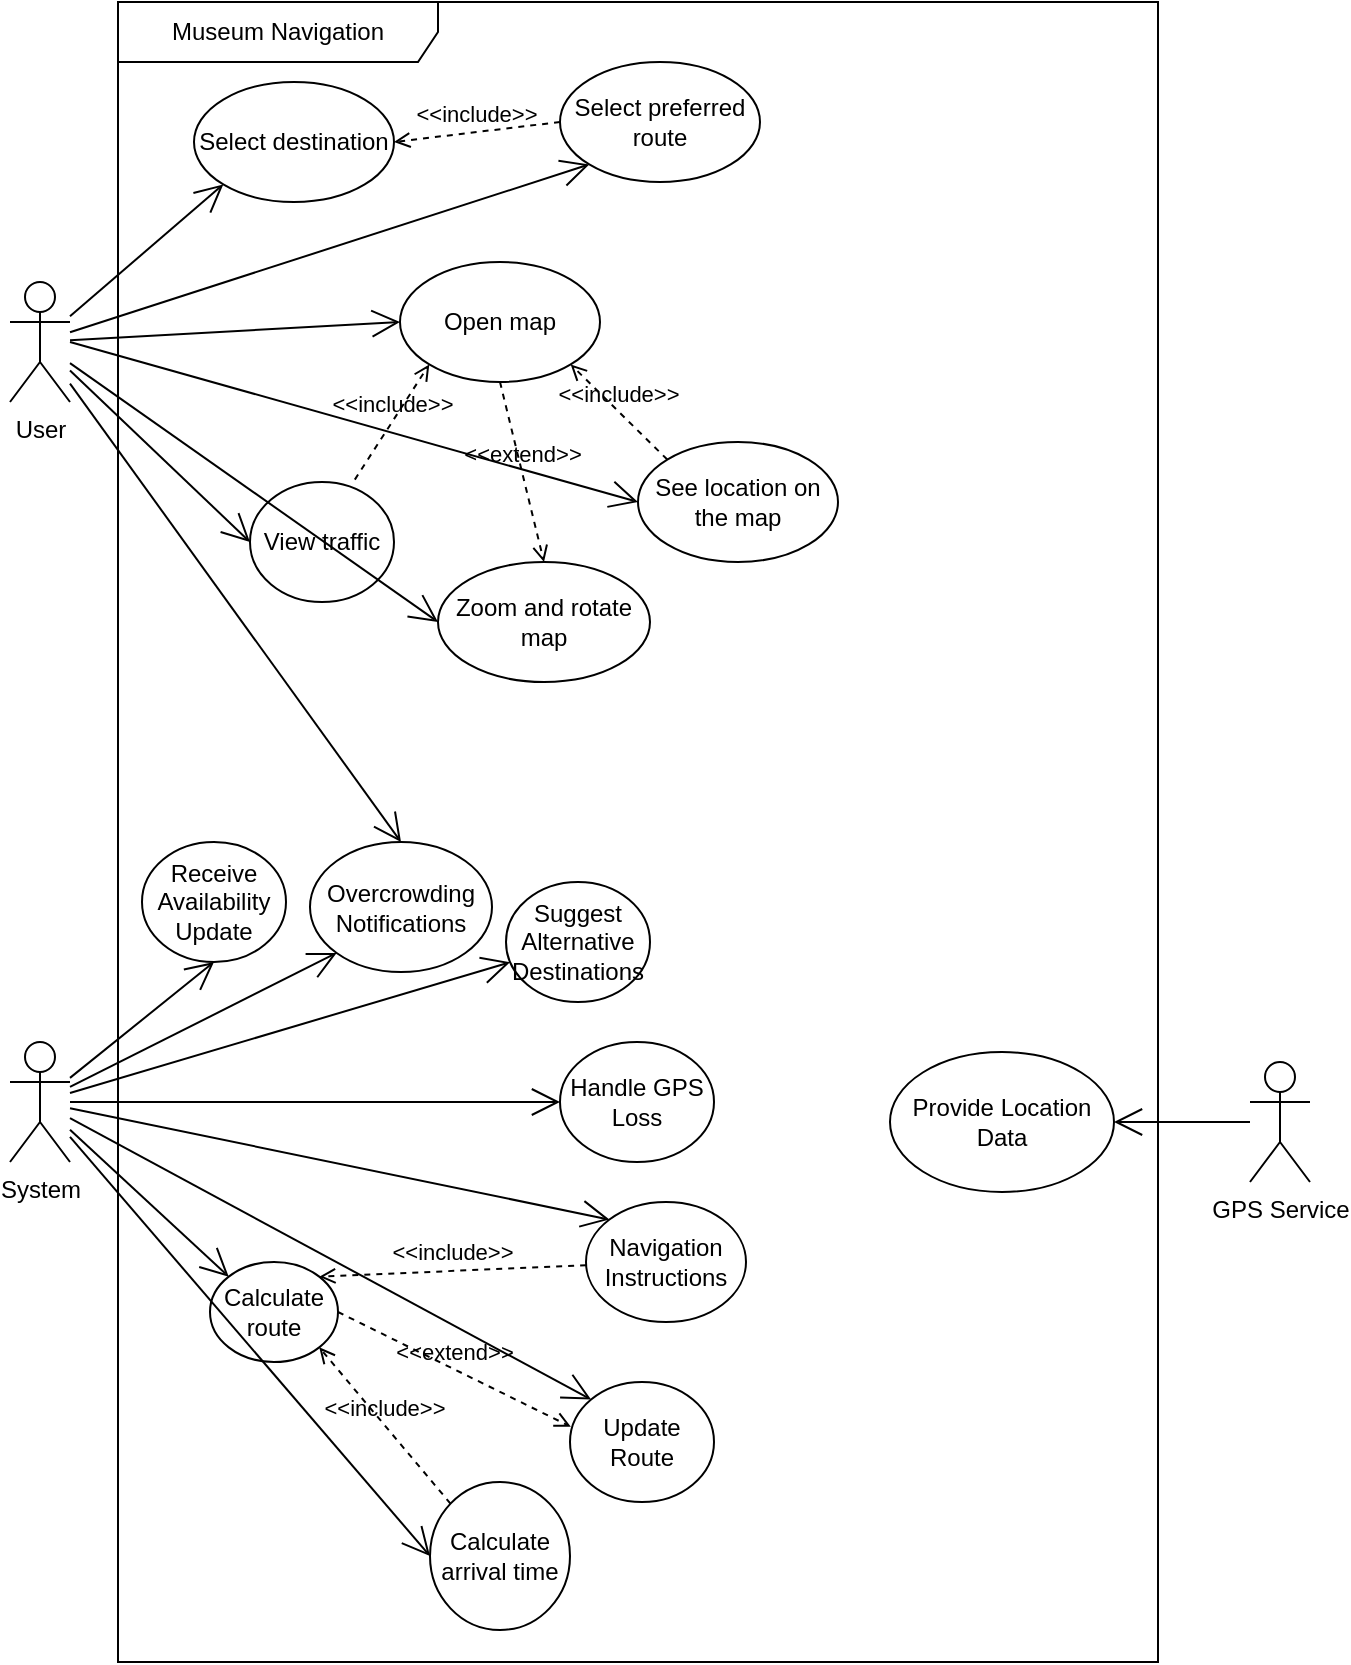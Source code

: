 <mxfile version="26.1.1">
  <diagram name="Page-1" id="qi3lIp9ydv2oDx0npDC7">
    <mxGraphModel dx="2580" dy="2283" grid="1" gridSize="10" guides="1" tooltips="1" connect="1" arrows="1" fold="1" page="1" pageScale="1" pageWidth="827" pageHeight="1169" math="0" shadow="0">
      <root>
        <mxCell id="0" />
        <mxCell id="1" parent="0" />
        <mxCell id="xxnfUtCZBif7c-njbAb_-1" value="&lt;div&gt;Museum Navigation&lt;/div&gt;" style="shape=umlFrame;whiteSpace=wrap;html=1;pointerEvents=0;recursiveResize=0;container=1;collapsible=0;width=160;" parent="1" vertex="1">
          <mxGeometry x="154" y="-450" width="520" height="830" as="geometry" />
        </mxCell>
        <mxCell id="xxnfUtCZBif7c-njbAb_-9" value="Open map" style="ellipse;whiteSpace=wrap;html=1;" parent="xxnfUtCZBif7c-njbAb_-1" vertex="1">
          <mxGeometry x="141" y="130" width="100" height="60" as="geometry" />
        </mxCell>
        <mxCell id="xxnfUtCZBif7c-njbAb_-10" value="See location on the map" style="ellipse;whiteSpace=wrap;html=1;" parent="xxnfUtCZBif7c-njbAb_-1" vertex="1">
          <mxGeometry x="260" y="220" width="100" height="60" as="geometry" />
        </mxCell>
        <mxCell id="xxnfUtCZBif7c-njbAb_-13" value="Select destination" style="ellipse;whiteSpace=wrap;html=1;" parent="xxnfUtCZBif7c-njbAb_-1" vertex="1">
          <mxGeometry x="38" y="40" width="100" height="60" as="geometry" />
        </mxCell>
        <mxCell id="xxnfUtCZBif7c-njbAb_-14" value="Select preferred route" style="ellipse;whiteSpace=wrap;html=1;" parent="xxnfUtCZBif7c-njbAb_-1" vertex="1">
          <mxGeometry x="221" y="30" width="100" height="60" as="geometry" />
        </mxCell>
        <mxCell id="xxnfUtCZBif7c-njbAb_-17" value="Zoom and rotate map" style="ellipse;whiteSpace=wrap;html=1;" parent="xxnfUtCZBif7c-njbAb_-1" vertex="1">
          <mxGeometry x="160" y="280" width="106" height="60" as="geometry" />
        </mxCell>
        <mxCell id="xxnfUtCZBif7c-njbAb_-22" value="Provide Location Data" style="ellipse;whiteSpace=wrap;html=1;" parent="xxnfUtCZBif7c-njbAb_-1" vertex="1">
          <mxGeometry x="386" y="525" width="112" height="70" as="geometry" />
        </mxCell>
        <mxCell id="xxnfUtCZBif7c-njbAb_-27" value="Calculate arrival time" style="ellipse;whiteSpace=wrap;html=1;direction=south;" parent="xxnfUtCZBif7c-njbAb_-1" vertex="1">
          <mxGeometry x="156" y="740" width="70" height="74" as="geometry" />
        </mxCell>
        <mxCell id="xxnfUtCZBif7c-njbAb_-28" value="Calculate route" style="ellipse;whiteSpace=wrap;html=1;" parent="xxnfUtCZBif7c-njbAb_-1" vertex="1">
          <mxGeometry x="46" y="630" width="64" height="50" as="geometry" />
        </mxCell>
        <mxCell id="xxnfUtCZBif7c-njbAb_-29" value="Handle GPS Loss" style="ellipse;whiteSpace=wrap;html=1;" parent="xxnfUtCZBif7c-njbAb_-1" vertex="1">
          <mxGeometry x="221" y="520" width="77" height="60" as="geometry" />
        </mxCell>
        <mxCell id="xxnfUtCZBif7c-njbAb_-30" value="Navigation Instructions" style="ellipse;whiteSpace=wrap;html=1;" parent="xxnfUtCZBif7c-njbAb_-1" vertex="1">
          <mxGeometry x="234" y="600" width="80" height="60" as="geometry" />
        </mxCell>
        <mxCell id="xxnfUtCZBif7c-njbAb_-34" value="Update Route" style="ellipse;whiteSpace=wrap;html=1;" parent="xxnfUtCZBif7c-njbAb_-1" vertex="1">
          <mxGeometry x="226" y="690" width="72" height="60" as="geometry" />
        </mxCell>
        <mxCell id="xxnfUtCZBif7c-njbAb_-35" value="Receive Availability Update" style="ellipse;whiteSpace=wrap;html=1;" parent="xxnfUtCZBif7c-njbAb_-1" vertex="1">
          <mxGeometry x="12" y="420" width="72" height="60" as="geometry" />
        </mxCell>
        <mxCell id="xxnfUtCZBif7c-njbAb_-36" value="Suggest Alternative Destinations" style="ellipse;whiteSpace=wrap;html=1;" parent="xxnfUtCZBif7c-njbAb_-1" vertex="1">
          <mxGeometry x="194" y="440" width="72" height="60" as="geometry" />
        </mxCell>
        <mxCell id="xxnfUtCZBif7c-njbAb_-37" value="Overcrowding Notifications" style="ellipse;whiteSpace=wrap;html=1;" parent="xxnfUtCZBif7c-njbAb_-1" vertex="1">
          <mxGeometry x="96" y="420" width="91" height="65" as="geometry" />
        </mxCell>
        <mxCell id="xxnfUtCZBif7c-njbAb_-51" value="View traffic" style="ellipse;whiteSpace=wrap;html=1;" parent="xxnfUtCZBif7c-njbAb_-1" vertex="1">
          <mxGeometry x="66" y="240" width="72" height="60" as="geometry" />
        </mxCell>
        <mxCell id="Hbn11iiGn2dGavcuRzI4-1" value="&amp;lt;&amp;lt;include&amp;gt;&amp;gt;" style="html=1;verticalAlign=bottom;labelBackgroundColor=none;endArrow=open;endFill=0;dashed=1;rounded=0;entryX=1;entryY=1;entryDx=0;entryDy=0;exitX=0;exitY=1;exitDx=0;exitDy=0;" parent="xxnfUtCZBif7c-njbAb_-1" source="xxnfUtCZBif7c-njbAb_-27" target="xxnfUtCZBif7c-njbAb_-28" edge="1">
          <mxGeometry x="-0.001" width="160" relative="1" as="geometry">
            <mxPoint x="76" y="724.5" as="sourcePoint" />
            <mxPoint x="236" y="724.5" as="targetPoint" />
            <mxPoint as="offset" />
          </mxGeometry>
        </mxCell>
        <mxCell id="Hbn11iiGn2dGavcuRzI4-4" value="&amp;lt;&amp;lt;extend&amp;gt;&amp;gt;" style="html=1;verticalAlign=bottom;labelBackgroundColor=none;endArrow=open;endFill=0;dashed=1;rounded=0;exitX=1;exitY=0.5;exitDx=0;exitDy=0;entryX=0.006;entryY=0.373;entryDx=0;entryDy=0;entryPerimeter=0;" parent="xxnfUtCZBif7c-njbAb_-1" source="xxnfUtCZBif7c-njbAb_-28" target="xxnfUtCZBif7c-njbAb_-34" edge="1">
          <mxGeometry width="160" relative="1" as="geometry">
            <mxPoint x="96" y="701" as="sourcePoint" />
            <mxPoint x="249" y="700.5" as="targetPoint" />
          </mxGeometry>
        </mxCell>
        <mxCell id="Hbn11iiGn2dGavcuRzI4-5" value="&amp;lt;&amp;lt;include&amp;gt;&amp;gt;" style="html=1;verticalAlign=bottom;labelBackgroundColor=none;endArrow=open;endFill=0;dashed=1;rounded=0;entryX=1;entryY=1;entryDx=0;entryDy=0;exitX=0;exitY=0;exitDx=0;exitDy=0;" parent="xxnfUtCZBif7c-njbAb_-1" source="xxnfUtCZBif7c-njbAb_-10" target="xxnfUtCZBif7c-njbAb_-9" edge="1">
          <mxGeometry width="160" relative="1" as="geometry">
            <mxPoint x="316" y="220" as="sourcePoint" />
            <mxPoint x="476" y="220" as="targetPoint" />
          </mxGeometry>
        </mxCell>
        <mxCell id="Hbn11iiGn2dGavcuRzI4-6" value="&amp;lt;&amp;lt;include&amp;gt;&amp;gt;" style="html=1;verticalAlign=bottom;labelBackgroundColor=none;endArrow=open;endFill=0;dashed=1;rounded=0;entryX=1;entryY=0.5;entryDx=0;entryDy=0;exitX=0;exitY=0.5;exitDx=0;exitDy=0;" parent="xxnfUtCZBif7c-njbAb_-1" source="xxnfUtCZBif7c-njbAb_-14" target="xxnfUtCZBif7c-njbAb_-13" edge="1">
          <mxGeometry width="160" relative="1" as="geometry">
            <mxPoint x="200" y="110" as="sourcePoint" />
            <mxPoint x="360" y="110" as="targetPoint" />
          </mxGeometry>
        </mxCell>
        <mxCell id="Hbn11iiGn2dGavcuRzI4-7" value="&amp;lt;&amp;lt;extend&amp;gt;&amp;gt;" style="html=1;verticalAlign=bottom;labelBackgroundColor=none;endArrow=open;endFill=0;dashed=1;rounded=0;exitX=0.5;exitY=1;exitDx=0;exitDy=0;entryX=0.5;entryY=0;entryDx=0;entryDy=0;" parent="xxnfUtCZBif7c-njbAb_-1" source="xxnfUtCZBif7c-njbAb_-9" target="xxnfUtCZBif7c-njbAb_-17" edge="1">
          <mxGeometry width="160" relative="1" as="geometry">
            <mxPoint x="176" y="180" as="sourcePoint" />
            <mxPoint x="336" y="180" as="targetPoint" />
          </mxGeometry>
        </mxCell>
        <mxCell id="Hbn11iiGn2dGavcuRzI4-8" value="&amp;lt;&amp;lt;include&amp;gt;&amp;gt;" style="html=1;verticalAlign=bottom;labelBackgroundColor=none;endArrow=open;endFill=0;dashed=1;rounded=0;entryX=0;entryY=1;entryDx=0;entryDy=0;exitX=0.728;exitY=-0.02;exitDx=0;exitDy=0;exitPerimeter=0;" parent="xxnfUtCZBif7c-njbAb_-1" source="xxnfUtCZBif7c-njbAb_-51" target="xxnfUtCZBif7c-njbAb_-9" edge="1">
          <mxGeometry width="160" relative="1" as="geometry">
            <mxPoint x="126" y="240" as="sourcePoint" />
            <mxPoint x="286" y="240" as="targetPoint" />
          </mxGeometry>
        </mxCell>
        <mxCell id="Hbn11iiGn2dGavcuRzI4-9" value="&amp;lt;&amp;lt;include&amp;gt;&amp;gt;" style="html=1;verticalAlign=bottom;labelBackgroundColor=none;endArrow=open;endFill=0;dashed=1;rounded=0;entryX=1;entryY=0;entryDx=0;entryDy=0;" parent="xxnfUtCZBif7c-njbAb_-1" source="xxnfUtCZBif7c-njbAb_-30" target="xxnfUtCZBif7c-njbAb_-28" edge="1">
          <mxGeometry width="160" relative="1" as="geometry">
            <mxPoint x="176" y="580" as="sourcePoint" />
            <mxPoint x="336" y="580" as="targetPoint" />
          </mxGeometry>
        </mxCell>
        <mxCell id="xxnfUtCZBif7c-njbAb_-2" value="User" style="shape=umlActor;verticalLabelPosition=bottom;verticalAlign=top;html=1;" parent="1" vertex="1">
          <mxGeometry x="100" y="-310" width="30" height="60" as="geometry" />
        </mxCell>
        <mxCell id="xxnfUtCZBif7c-njbAb_-3" value="System" style="shape=umlActor;verticalLabelPosition=bottom;verticalAlign=top;html=1;" parent="1" vertex="1">
          <mxGeometry x="100" y="70" width="30" height="60" as="geometry" />
        </mxCell>
        <mxCell id="xxnfUtCZBif7c-njbAb_-21" value="GPS Service" style="shape=umlActor;verticalLabelPosition=bottom;verticalAlign=top;html=1;" parent="1" vertex="1">
          <mxGeometry x="720" y="80" width="30" height="60" as="geometry" />
        </mxCell>
        <mxCell id="xxnfUtCZBif7c-njbAb_-26" value="" style="endArrow=open;endFill=1;endSize=12;html=1;rounded=0;entryX=1;entryY=0.5;entryDx=0;entryDy=0;" parent="1" source="xxnfUtCZBif7c-njbAb_-21" target="xxnfUtCZBif7c-njbAb_-22" edge="1">
          <mxGeometry width="160" relative="1" as="geometry">
            <mxPoint x="420" y="140" as="sourcePoint" />
            <mxPoint x="580" y="140" as="targetPoint" />
          </mxGeometry>
        </mxCell>
        <mxCell id="Hbn11iiGn2dGavcuRzI4-10" value="" style="endArrow=open;endFill=1;endSize=12;html=1;rounded=0;entryX=0;entryY=1;entryDx=0;entryDy=0;" parent="1" source="xxnfUtCZBif7c-njbAb_-2" target="xxnfUtCZBif7c-njbAb_-13" edge="1">
          <mxGeometry width="160" relative="1" as="geometry">
            <mxPoint x="122" y="-290.5" as="sourcePoint" />
            <mxPoint x="282" y="-290.5" as="targetPoint" />
          </mxGeometry>
        </mxCell>
        <mxCell id="Hbn11iiGn2dGavcuRzI4-11" value="" style="endArrow=open;endFill=1;endSize=12;html=1;rounded=0;entryX=0;entryY=1;entryDx=0;entryDy=0;" parent="1" source="xxnfUtCZBif7c-njbAb_-2" target="xxnfUtCZBif7c-njbAb_-14" edge="1">
          <mxGeometry width="160" relative="1" as="geometry">
            <mxPoint x="140" y="-283" as="sourcePoint" />
            <mxPoint x="217" y="-349" as="targetPoint" />
          </mxGeometry>
        </mxCell>
        <mxCell id="Hbn11iiGn2dGavcuRzI4-12" value="" style="endArrow=open;endFill=1;endSize=12;html=1;rounded=0;entryX=0;entryY=0.5;entryDx=0;entryDy=0;" parent="1" source="xxnfUtCZBif7c-njbAb_-2" target="xxnfUtCZBif7c-njbAb_-9" edge="1">
          <mxGeometry width="160" relative="1" as="geometry">
            <mxPoint x="150" y="-273" as="sourcePoint" />
            <mxPoint x="227" y="-339" as="targetPoint" />
          </mxGeometry>
        </mxCell>
        <mxCell id="Hbn11iiGn2dGavcuRzI4-13" value="" style="endArrow=open;endFill=1;endSize=12;html=1;rounded=0;entryX=0;entryY=0.5;entryDx=0;entryDy=0;" parent="1" source="xxnfUtCZBif7c-njbAb_-2" target="xxnfUtCZBif7c-njbAb_-51" edge="1">
          <mxGeometry width="160" relative="1" as="geometry">
            <mxPoint x="160" y="-263" as="sourcePoint" />
            <mxPoint x="237" y="-329" as="targetPoint" />
          </mxGeometry>
        </mxCell>
        <mxCell id="Hbn11iiGn2dGavcuRzI4-14" value="" style="endArrow=open;endFill=1;endSize=12;html=1;rounded=0;entryX=0;entryY=0.5;entryDx=0;entryDy=0;" parent="1" source="xxnfUtCZBif7c-njbAb_-2" target="xxnfUtCZBif7c-njbAb_-17" edge="1">
          <mxGeometry width="160" relative="1" as="geometry">
            <mxPoint x="170" y="-253" as="sourcePoint" />
            <mxPoint x="247" y="-319" as="targetPoint" />
          </mxGeometry>
        </mxCell>
        <mxCell id="Hbn11iiGn2dGavcuRzI4-20" value="" style="endArrow=open;endFill=1;endSize=12;html=1;rounded=0;entryX=0;entryY=0.5;entryDx=0;entryDy=0;" parent="1" target="xxnfUtCZBif7c-njbAb_-10" edge="1">
          <mxGeometry width="160" relative="1" as="geometry">
            <mxPoint x="130" y="-280" as="sourcePoint" />
            <mxPoint x="307" y="-259" as="targetPoint" />
          </mxGeometry>
        </mxCell>
        <mxCell id="Hbn11iiGn2dGavcuRzI4-21" value="" style="endArrow=open;endFill=1;endSize=12;html=1;rounded=0;entryX=0.5;entryY=0;entryDx=0;entryDy=0;" parent="1" source="xxnfUtCZBif7c-njbAb_-2" target="xxnfUtCZBif7c-njbAb_-37" edge="1">
          <mxGeometry width="160" relative="1" as="geometry">
            <mxPoint x="240" y="-183" as="sourcePoint" />
            <mxPoint x="317" y="-249" as="targetPoint" />
          </mxGeometry>
        </mxCell>
        <mxCell id="Hbn11iiGn2dGavcuRzI4-22" value="" style="endArrow=open;endFill=1;endSize=12;html=1;rounded=0;entryX=0.5;entryY=1;entryDx=0;entryDy=0;" parent="1" source="xxnfUtCZBif7c-njbAb_-3" target="xxnfUtCZBif7c-njbAb_-35" edge="1">
          <mxGeometry width="160" relative="1" as="geometry">
            <mxPoint x="154" y="-10" as="sourcePoint" />
            <mxPoint x="320" y="219" as="targetPoint" />
          </mxGeometry>
        </mxCell>
        <mxCell id="Hbn11iiGn2dGavcuRzI4-24" value="" style="endArrow=open;endFill=1;endSize=12;html=1;rounded=0;entryX=0;entryY=1;entryDx=0;entryDy=0;" parent="1" source="xxnfUtCZBif7c-njbAb_-3" target="xxnfUtCZBif7c-njbAb_-37" edge="1">
          <mxGeometry width="160" relative="1" as="geometry">
            <mxPoint x="122" y="109.5" as="sourcePoint" />
            <mxPoint x="282" y="109.5" as="targetPoint" />
          </mxGeometry>
        </mxCell>
        <mxCell id="Hbn11iiGn2dGavcuRzI4-25" value="" style="endArrow=open;endFill=1;endSize=12;html=1;rounded=0;" parent="1" source="xxnfUtCZBif7c-njbAb_-3" target="xxnfUtCZBif7c-njbAb_-36" edge="1">
          <mxGeometry width="160" relative="1" as="geometry">
            <mxPoint x="340" y="50" as="sourcePoint" />
            <mxPoint x="500" y="50" as="targetPoint" />
          </mxGeometry>
        </mxCell>
        <mxCell id="Hbn11iiGn2dGavcuRzI4-26" value="" style="endArrow=open;endFill=1;endSize=12;html=1;rounded=0;entryX=0;entryY=0.5;entryDx=0;entryDy=0;" parent="1" source="xxnfUtCZBif7c-njbAb_-3" target="xxnfUtCZBif7c-njbAb_-29" edge="1">
          <mxGeometry width="160" relative="1" as="geometry">
            <mxPoint x="350" y="60" as="sourcePoint" />
            <mxPoint x="360" y="110" as="targetPoint" />
          </mxGeometry>
        </mxCell>
        <mxCell id="Hbn11iiGn2dGavcuRzI4-27" value="" style="endArrow=open;endFill=1;endSize=12;html=1;rounded=0;entryX=0;entryY=0;entryDx=0;entryDy=0;" parent="1" source="xxnfUtCZBif7c-njbAb_-3" target="xxnfUtCZBif7c-njbAb_-30" edge="1">
          <mxGeometry width="160" relative="1" as="geometry">
            <mxPoint x="360" y="70" as="sourcePoint" />
            <mxPoint x="520" y="70" as="targetPoint" />
          </mxGeometry>
        </mxCell>
        <mxCell id="Hbn11iiGn2dGavcuRzI4-28" value="" style="endArrow=open;endFill=1;endSize=12;html=1;rounded=0;entryX=0;entryY=0;entryDx=0;entryDy=0;" parent="1" source="xxnfUtCZBif7c-njbAb_-3" target="xxnfUtCZBif7c-njbAb_-34" edge="1">
          <mxGeometry width="160" relative="1" as="geometry">
            <mxPoint x="370" y="80" as="sourcePoint" />
            <mxPoint x="530" y="80" as="targetPoint" />
          </mxGeometry>
        </mxCell>
        <mxCell id="Hbn11iiGn2dGavcuRzI4-29" value="" style="endArrow=open;endFill=1;endSize=12;html=1;rounded=0;entryX=0.5;entryY=1;entryDx=0;entryDy=0;" parent="1" source="xxnfUtCZBif7c-njbAb_-3" target="xxnfUtCZBif7c-njbAb_-27" edge="1">
          <mxGeometry width="160" relative="1" as="geometry">
            <mxPoint x="380" y="90" as="sourcePoint" />
            <mxPoint x="540" y="90" as="targetPoint" />
          </mxGeometry>
        </mxCell>
        <mxCell id="Hbn11iiGn2dGavcuRzI4-30" value="" style="endArrow=open;endFill=1;endSize=12;html=1;rounded=0;entryX=0;entryY=0;entryDx=0;entryDy=0;" parent="1" source="xxnfUtCZBif7c-njbAb_-3" target="xxnfUtCZBif7c-njbAb_-28" edge="1">
          <mxGeometry width="160" relative="1" as="geometry">
            <mxPoint x="390" y="100" as="sourcePoint" />
            <mxPoint x="550" y="100" as="targetPoint" />
          </mxGeometry>
        </mxCell>
      </root>
    </mxGraphModel>
  </diagram>
</mxfile>
